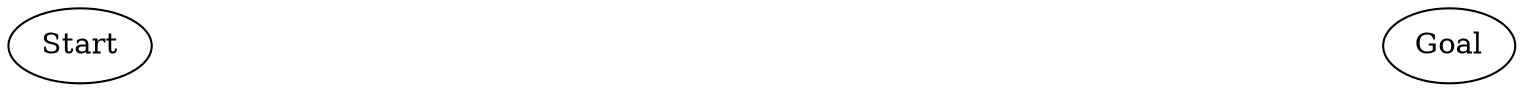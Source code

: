 digraph {
    rankdir=LR

    Start[class="extremity"]
    Goal[class="extremity"]

    Console[label="Console[Chain[A]]" class="start" style="invis"]
    Chain[label="Chain[A]" style="invis"]
    A[class="goal" style="invis"]

    Console -> Chain[label="eval" style="invis"]
    Chain -> A[label="evalChain" style="invis"]

    Start -> Console[class="start" style="invis"]
    A -> Goal[class="goal" style="invis"]
}
